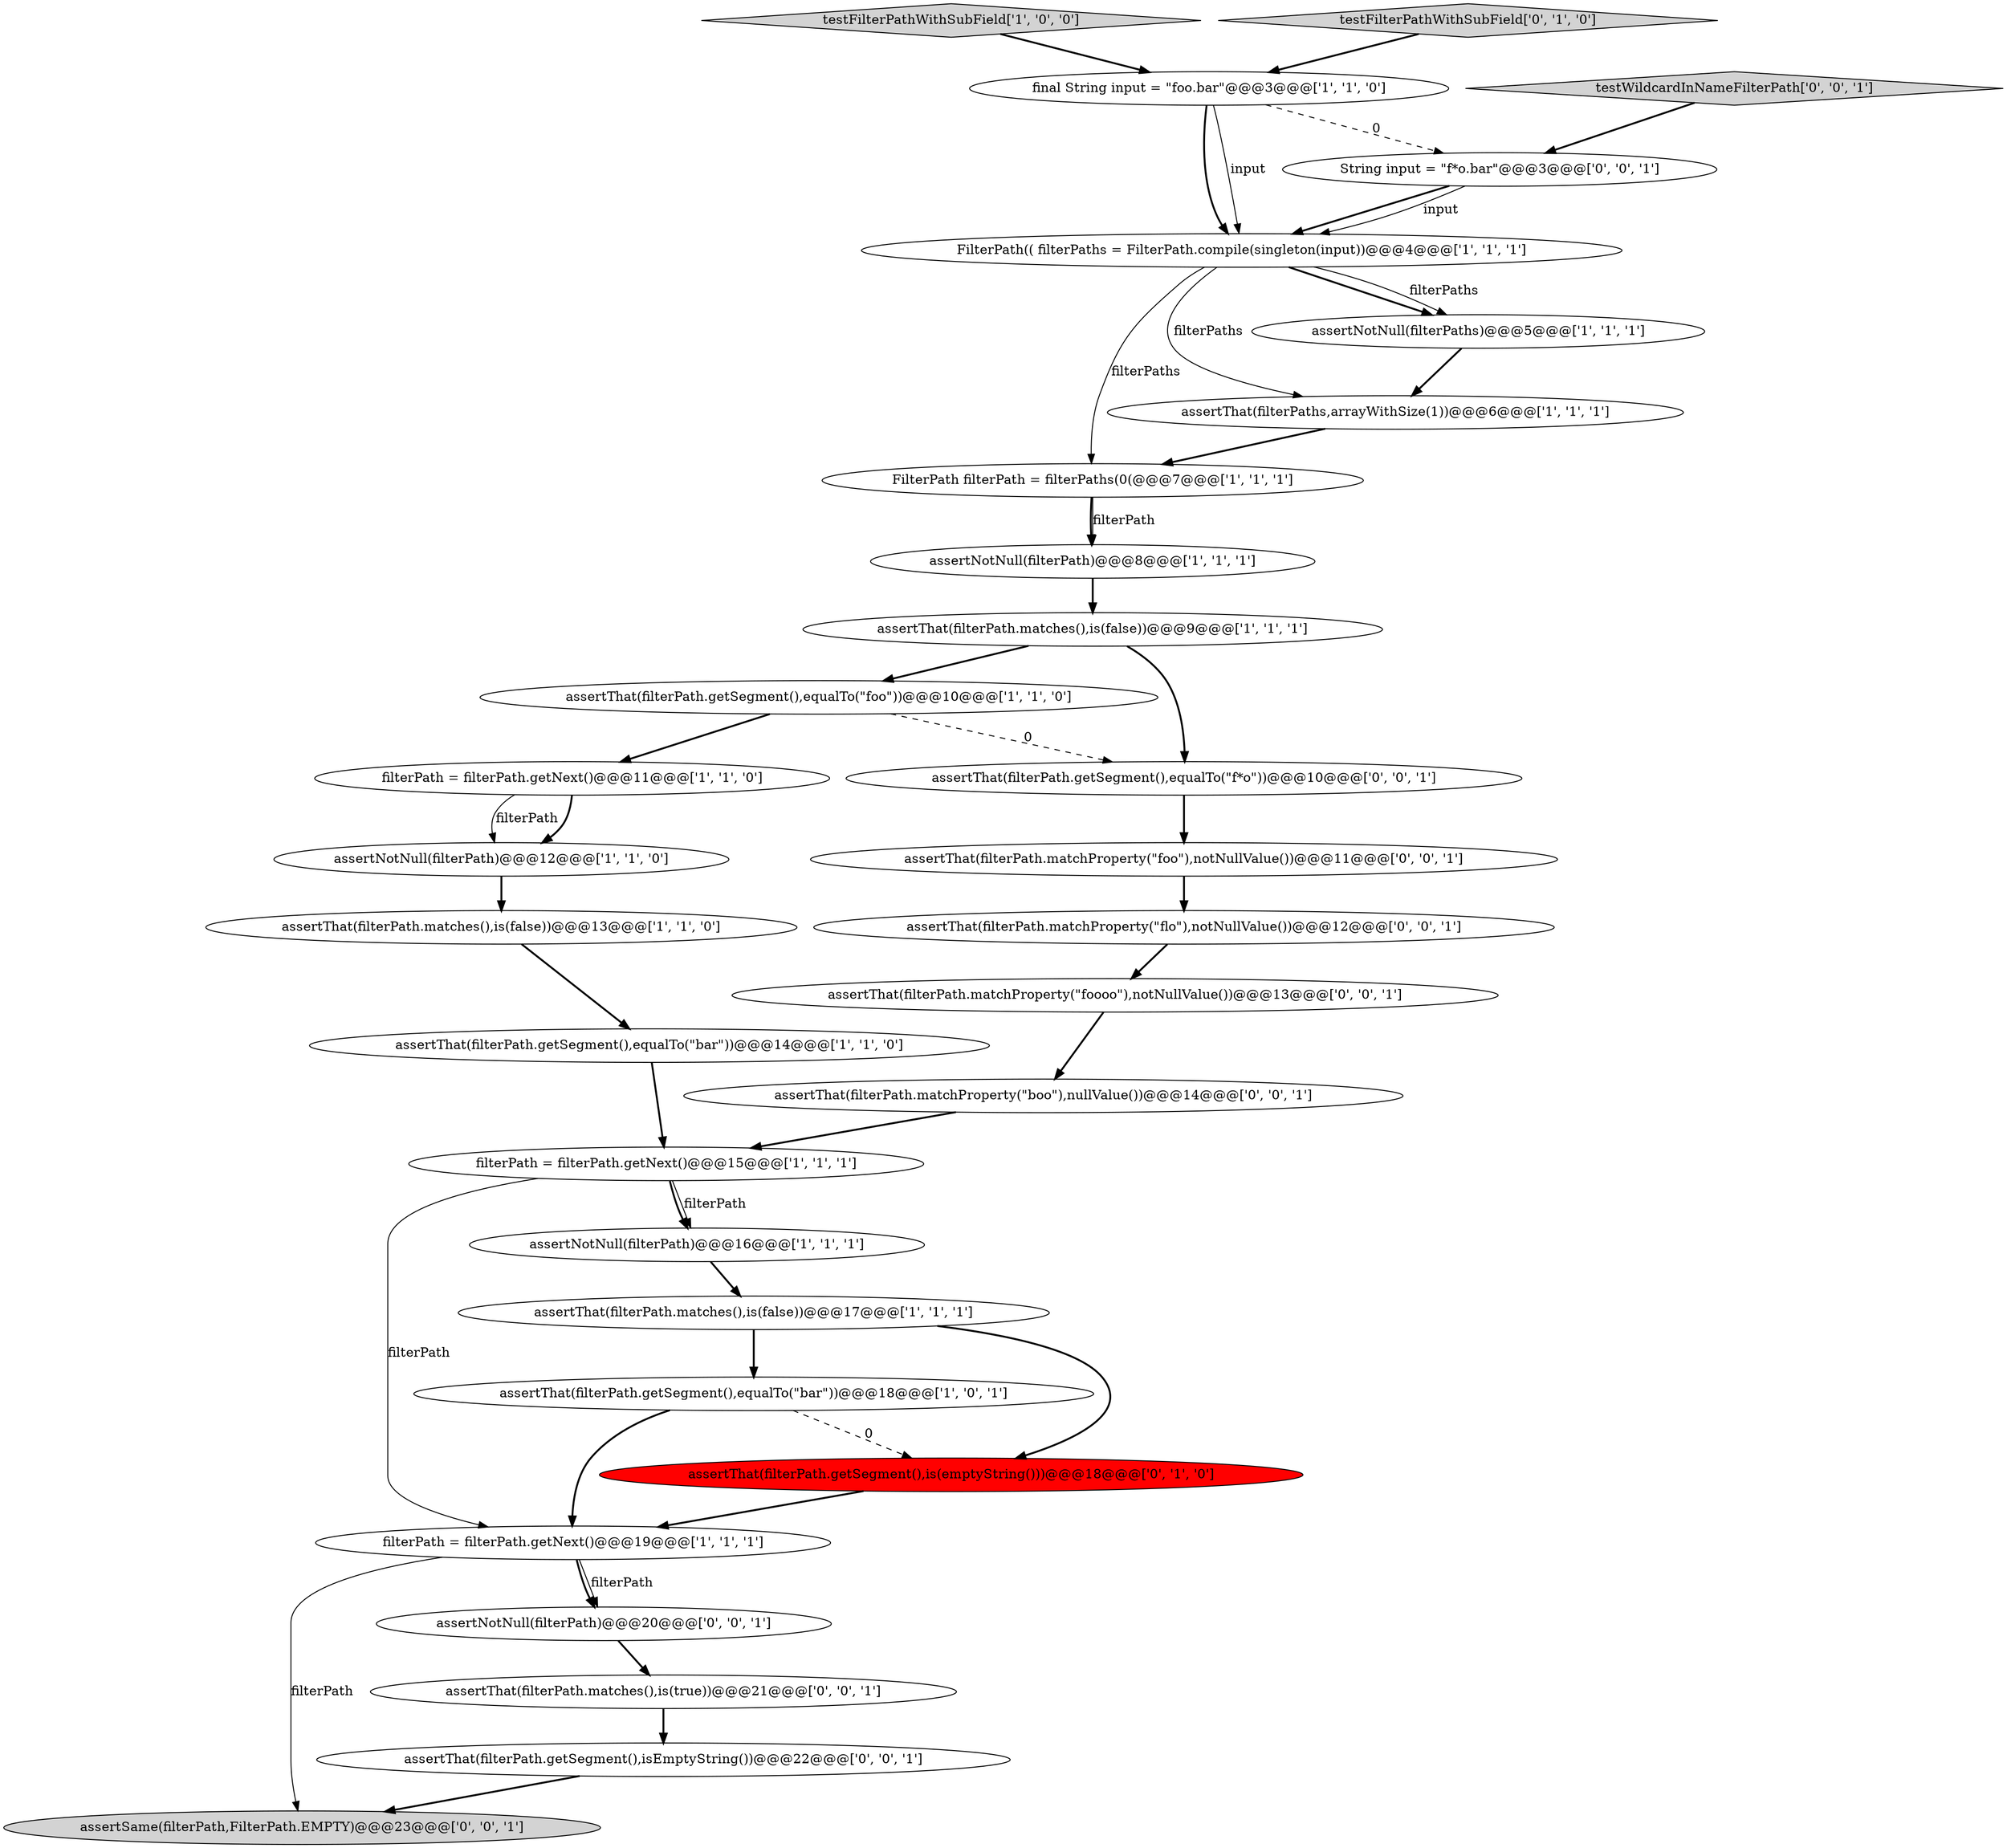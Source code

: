 digraph {
11 [style = filled, label = "assertThat(filterPath.matches(),is(false))@@@9@@@['1', '1', '1']", fillcolor = white, shape = ellipse image = "AAA0AAABBB1BBB"];
24 [style = filled, label = "String input = \"f*o.bar\"@@@3@@@['0', '0', '1']", fillcolor = white, shape = ellipse image = "AAA0AAABBB3BBB"];
9 [style = filled, label = "final String input = \"foo.bar\"@@@3@@@['1', '1', '0']", fillcolor = white, shape = ellipse image = "AAA0AAABBB1BBB"];
10 [style = filled, label = "FilterPath(( filterPaths = FilterPath.compile(singleton(input))@@@4@@@['1', '1', '1']", fillcolor = white, shape = ellipse image = "AAA0AAABBB1BBB"];
15 [style = filled, label = "testFilterPathWithSubField['1', '0', '0']", fillcolor = lightgray, shape = diamond image = "AAA0AAABBB1BBB"];
27 [style = filled, label = "assertThat(filterPath.getSegment(),isEmptyString())@@@22@@@['0', '0', '1']", fillcolor = white, shape = ellipse image = "AAA0AAABBB3BBB"];
0 [style = filled, label = "filterPath = filterPath.getNext()@@@15@@@['1', '1', '1']", fillcolor = white, shape = ellipse image = "AAA0AAABBB1BBB"];
17 [style = filled, label = "assertThat(filterPath.getSegment(),equalTo(\"foo\"))@@@10@@@['1', '1', '0']", fillcolor = white, shape = ellipse image = "AAA0AAABBB1BBB"];
18 [style = filled, label = "assertThat(filterPath.getSegment(),is(emptyString()))@@@18@@@['0', '1', '0']", fillcolor = red, shape = ellipse image = "AAA1AAABBB2BBB"];
2 [style = filled, label = "filterPath = filterPath.getNext()@@@19@@@['1', '1', '1']", fillcolor = white, shape = ellipse image = "AAA0AAABBB1BBB"];
25 [style = filled, label = "assertThat(filterPath.matchProperty(\"foooo\"),notNullValue())@@@13@@@['0', '0', '1']", fillcolor = white, shape = ellipse image = "AAA0AAABBB3BBB"];
30 [style = filled, label = "assertThat(filterPath.matchProperty(\"boo\"),nullValue())@@@14@@@['0', '0', '1']", fillcolor = white, shape = ellipse image = "AAA0AAABBB3BBB"];
26 [style = filled, label = "assertThat(filterPath.matchProperty(\"flo\"),notNullValue())@@@12@@@['0', '0', '1']", fillcolor = white, shape = ellipse image = "AAA0AAABBB3BBB"];
4 [style = filled, label = "filterPath = filterPath.getNext()@@@11@@@['1', '1', '0']", fillcolor = white, shape = ellipse image = "AAA0AAABBB1BBB"];
23 [style = filled, label = "assertThat(filterPath.matchProperty(\"foo\"),notNullValue())@@@11@@@['0', '0', '1']", fillcolor = white, shape = ellipse image = "AAA0AAABBB3BBB"];
6 [style = filled, label = "assertNotNull(filterPath)@@@16@@@['1', '1', '1']", fillcolor = white, shape = ellipse image = "AAA0AAABBB1BBB"];
29 [style = filled, label = "testWildcardInNameFilterPath['0', '0', '1']", fillcolor = lightgray, shape = diamond image = "AAA0AAABBB3BBB"];
21 [style = filled, label = "assertSame(filterPath,FilterPath.EMPTY)@@@23@@@['0', '0', '1']", fillcolor = lightgray, shape = ellipse image = "AAA0AAABBB3BBB"];
7 [style = filled, label = "assertNotNull(filterPath)@@@12@@@['1', '1', '0']", fillcolor = white, shape = ellipse image = "AAA0AAABBB1BBB"];
12 [style = filled, label = "assertThat(filterPath.getSegment(),equalTo(\"bar\"))@@@18@@@['1', '0', '1']", fillcolor = white, shape = ellipse image = "AAA0AAABBB1BBB"];
22 [style = filled, label = "assertThat(filterPath.getSegment(),equalTo(\"f*o\"))@@@10@@@['0', '0', '1']", fillcolor = white, shape = ellipse image = "AAA0AAABBB3BBB"];
28 [style = filled, label = "assertThat(filterPath.matches(),is(true))@@@21@@@['0', '0', '1']", fillcolor = white, shape = ellipse image = "AAA0AAABBB3BBB"];
5 [style = filled, label = "assertThat(filterPath.matches(),is(false))@@@13@@@['1', '1', '0']", fillcolor = white, shape = ellipse image = "AAA0AAABBB1BBB"];
1 [style = filled, label = "assertThat(filterPath.matches(),is(false))@@@17@@@['1', '1', '1']", fillcolor = white, shape = ellipse image = "AAA0AAABBB1BBB"];
8 [style = filled, label = "assertNotNull(filterPath)@@@8@@@['1', '1', '1']", fillcolor = white, shape = ellipse image = "AAA0AAABBB1BBB"];
19 [style = filled, label = "testFilterPathWithSubField['0', '1', '0']", fillcolor = lightgray, shape = diamond image = "AAA0AAABBB2BBB"];
20 [style = filled, label = "assertNotNull(filterPath)@@@20@@@['0', '0', '1']", fillcolor = white, shape = ellipse image = "AAA0AAABBB3BBB"];
3 [style = filled, label = "assertThat(filterPath.getSegment(),equalTo(\"bar\"))@@@14@@@['1', '1', '0']", fillcolor = white, shape = ellipse image = "AAA0AAABBB1BBB"];
16 [style = filled, label = "FilterPath filterPath = filterPaths(0(@@@7@@@['1', '1', '1']", fillcolor = white, shape = ellipse image = "AAA0AAABBB1BBB"];
14 [style = filled, label = "assertThat(filterPaths,arrayWithSize(1))@@@6@@@['1', '1', '1']", fillcolor = white, shape = ellipse image = "AAA0AAABBB1BBB"];
13 [style = filled, label = "assertNotNull(filterPaths)@@@5@@@['1', '1', '1']", fillcolor = white, shape = ellipse image = "AAA0AAABBB1BBB"];
24->10 [style = bold, label=""];
14->16 [style = bold, label=""];
5->3 [style = bold, label=""];
2->20 [style = bold, label=""];
10->16 [style = solid, label="filterPaths"];
16->8 [style = bold, label=""];
9->24 [style = dashed, label="0"];
0->6 [style = bold, label=""];
25->30 [style = bold, label=""];
26->25 [style = bold, label=""];
20->28 [style = bold, label=""];
23->26 [style = bold, label=""];
1->18 [style = bold, label=""];
9->10 [style = bold, label=""];
18->2 [style = bold, label=""];
22->23 [style = bold, label=""];
4->7 [style = bold, label=""];
3->0 [style = bold, label=""];
2->21 [style = solid, label="filterPath"];
9->10 [style = solid, label="input"];
2->20 [style = solid, label="filterPath"];
6->1 [style = bold, label=""];
12->2 [style = bold, label=""];
0->2 [style = solid, label="filterPath"];
7->5 [style = bold, label=""];
24->10 [style = solid, label="input"];
10->13 [style = bold, label=""];
19->9 [style = bold, label=""];
15->9 [style = bold, label=""];
1->12 [style = bold, label=""];
16->8 [style = solid, label="filterPath"];
11->22 [style = bold, label=""];
11->17 [style = bold, label=""];
12->18 [style = dashed, label="0"];
30->0 [style = bold, label=""];
28->27 [style = bold, label=""];
10->13 [style = solid, label="filterPaths"];
29->24 [style = bold, label=""];
8->11 [style = bold, label=""];
27->21 [style = bold, label=""];
13->14 [style = bold, label=""];
17->4 [style = bold, label=""];
4->7 [style = solid, label="filterPath"];
10->14 [style = solid, label="filterPaths"];
0->6 [style = solid, label="filterPath"];
17->22 [style = dashed, label="0"];
}
